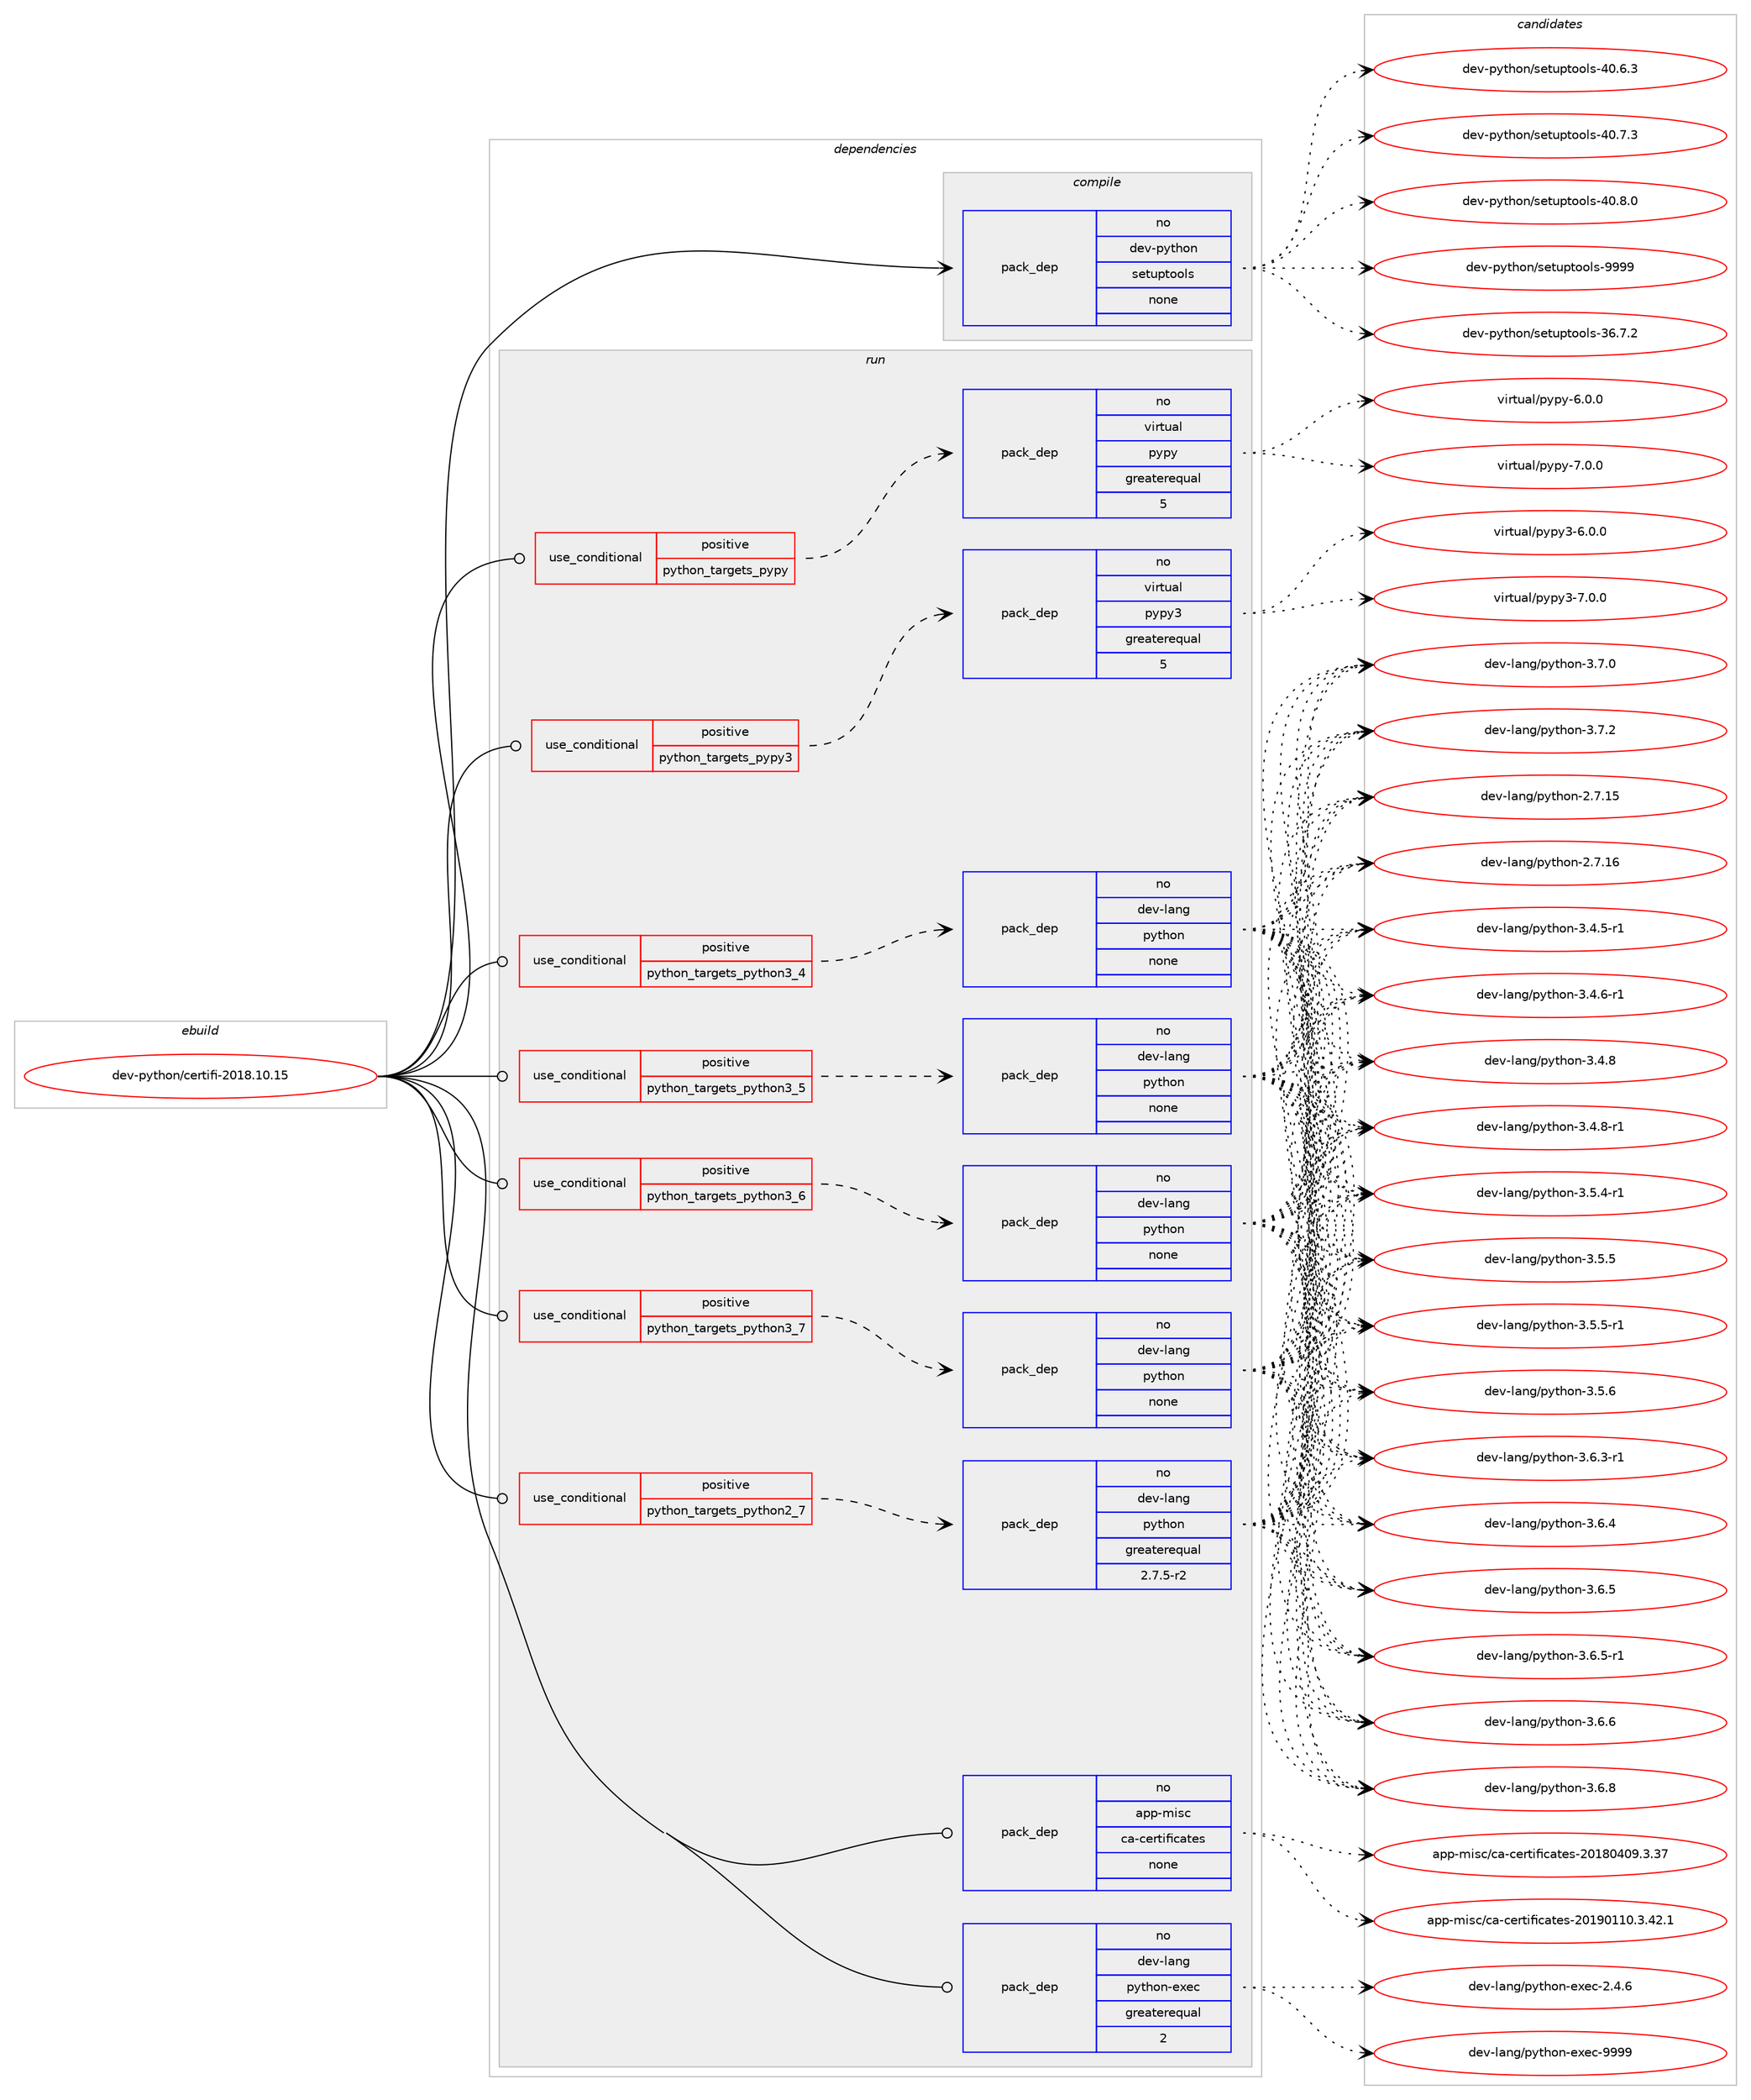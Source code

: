 digraph prolog {

# *************
# Graph options
# *************

newrank=true;
concentrate=true;
compound=true;
graph [rankdir=LR,fontname=Helvetica,fontsize=10,ranksep=1.5];#, ranksep=2.5, nodesep=0.2];
edge  [arrowhead=vee];
node  [fontname=Helvetica,fontsize=10];

# **********
# The ebuild
# **********

subgraph cluster_leftcol {
color=gray;
rank=same;
label=<<i>ebuild</i>>;
id [label="dev-python/certifi-2018.10.15", color=red, width=4, href="../dev-python/certifi-2018.10.15.svg"];
}

# ****************
# The dependencies
# ****************

subgraph cluster_midcol {
color=gray;
label=<<i>dependencies</i>>;
subgraph cluster_compile {
fillcolor="#eeeeee";
style=filled;
label=<<i>compile</i>>;
subgraph pack1007345 {
dependency1402721 [label=<<TABLE BORDER="0" CELLBORDER="1" CELLSPACING="0" CELLPADDING="4" WIDTH="220"><TR><TD ROWSPAN="6" CELLPADDING="30">pack_dep</TD></TR><TR><TD WIDTH="110">no</TD></TR><TR><TD>dev-python</TD></TR><TR><TD>setuptools</TD></TR><TR><TD>none</TD></TR><TR><TD></TD></TR></TABLE>>, shape=none, color=blue];
}
id:e -> dependency1402721:w [weight=20,style="solid",arrowhead="vee"];
}
subgraph cluster_compileandrun {
fillcolor="#eeeeee";
style=filled;
label=<<i>compile and run</i>>;
}
subgraph cluster_run {
fillcolor="#eeeeee";
style=filled;
label=<<i>run</i>>;
subgraph cond372141 {
dependency1402722 [label=<<TABLE BORDER="0" CELLBORDER="1" CELLSPACING="0" CELLPADDING="4"><TR><TD ROWSPAN="3" CELLPADDING="10">use_conditional</TD></TR><TR><TD>positive</TD></TR><TR><TD>python_targets_pypy</TD></TR></TABLE>>, shape=none, color=red];
subgraph pack1007346 {
dependency1402723 [label=<<TABLE BORDER="0" CELLBORDER="1" CELLSPACING="0" CELLPADDING="4" WIDTH="220"><TR><TD ROWSPAN="6" CELLPADDING="30">pack_dep</TD></TR><TR><TD WIDTH="110">no</TD></TR><TR><TD>virtual</TD></TR><TR><TD>pypy</TD></TR><TR><TD>greaterequal</TD></TR><TR><TD>5</TD></TR></TABLE>>, shape=none, color=blue];
}
dependency1402722:e -> dependency1402723:w [weight=20,style="dashed",arrowhead="vee"];
}
id:e -> dependency1402722:w [weight=20,style="solid",arrowhead="odot"];
subgraph cond372142 {
dependency1402724 [label=<<TABLE BORDER="0" CELLBORDER="1" CELLSPACING="0" CELLPADDING="4"><TR><TD ROWSPAN="3" CELLPADDING="10">use_conditional</TD></TR><TR><TD>positive</TD></TR><TR><TD>python_targets_pypy3</TD></TR></TABLE>>, shape=none, color=red];
subgraph pack1007347 {
dependency1402725 [label=<<TABLE BORDER="0" CELLBORDER="1" CELLSPACING="0" CELLPADDING="4" WIDTH="220"><TR><TD ROWSPAN="6" CELLPADDING="30">pack_dep</TD></TR><TR><TD WIDTH="110">no</TD></TR><TR><TD>virtual</TD></TR><TR><TD>pypy3</TD></TR><TR><TD>greaterequal</TD></TR><TR><TD>5</TD></TR></TABLE>>, shape=none, color=blue];
}
dependency1402724:e -> dependency1402725:w [weight=20,style="dashed",arrowhead="vee"];
}
id:e -> dependency1402724:w [weight=20,style="solid",arrowhead="odot"];
subgraph cond372143 {
dependency1402726 [label=<<TABLE BORDER="0" CELLBORDER="1" CELLSPACING="0" CELLPADDING="4"><TR><TD ROWSPAN="3" CELLPADDING="10">use_conditional</TD></TR><TR><TD>positive</TD></TR><TR><TD>python_targets_python2_7</TD></TR></TABLE>>, shape=none, color=red];
subgraph pack1007348 {
dependency1402727 [label=<<TABLE BORDER="0" CELLBORDER="1" CELLSPACING="0" CELLPADDING="4" WIDTH="220"><TR><TD ROWSPAN="6" CELLPADDING="30">pack_dep</TD></TR><TR><TD WIDTH="110">no</TD></TR><TR><TD>dev-lang</TD></TR><TR><TD>python</TD></TR><TR><TD>greaterequal</TD></TR><TR><TD>2.7.5-r2</TD></TR></TABLE>>, shape=none, color=blue];
}
dependency1402726:e -> dependency1402727:w [weight=20,style="dashed",arrowhead="vee"];
}
id:e -> dependency1402726:w [weight=20,style="solid",arrowhead="odot"];
subgraph cond372144 {
dependency1402728 [label=<<TABLE BORDER="0" CELLBORDER="1" CELLSPACING="0" CELLPADDING="4"><TR><TD ROWSPAN="3" CELLPADDING="10">use_conditional</TD></TR><TR><TD>positive</TD></TR><TR><TD>python_targets_python3_4</TD></TR></TABLE>>, shape=none, color=red];
subgraph pack1007349 {
dependency1402729 [label=<<TABLE BORDER="0" CELLBORDER="1" CELLSPACING="0" CELLPADDING="4" WIDTH="220"><TR><TD ROWSPAN="6" CELLPADDING="30">pack_dep</TD></TR><TR><TD WIDTH="110">no</TD></TR><TR><TD>dev-lang</TD></TR><TR><TD>python</TD></TR><TR><TD>none</TD></TR><TR><TD></TD></TR></TABLE>>, shape=none, color=blue];
}
dependency1402728:e -> dependency1402729:w [weight=20,style="dashed",arrowhead="vee"];
}
id:e -> dependency1402728:w [weight=20,style="solid",arrowhead="odot"];
subgraph cond372145 {
dependency1402730 [label=<<TABLE BORDER="0" CELLBORDER="1" CELLSPACING="0" CELLPADDING="4"><TR><TD ROWSPAN="3" CELLPADDING="10">use_conditional</TD></TR><TR><TD>positive</TD></TR><TR><TD>python_targets_python3_5</TD></TR></TABLE>>, shape=none, color=red];
subgraph pack1007350 {
dependency1402731 [label=<<TABLE BORDER="0" CELLBORDER="1" CELLSPACING="0" CELLPADDING="4" WIDTH="220"><TR><TD ROWSPAN="6" CELLPADDING="30">pack_dep</TD></TR><TR><TD WIDTH="110">no</TD></TR><TR><TD>dev-lang</TD></TR><TR><TD>python</TD></TR><TR><TD>none</TD></TR><TR><TD></TD></TR></TABLE>>, shape=none, color=blue];
}
dependency1402730:e -> dependency1402731:w [weight=20,style="dashed",arrowhead="vee"];
}
id:e -> dependency1402730:w [weight=20,style="solid",arrowhead="odot"];
subgraph cond372146 {
dependency1402732 [label=<<TABLE BORDER="0" CELLBORDER="1" CELLSPACING="0" CELLPADDING="4"><TR><TD ROWSPAN="3" CELLPADDING="10">use_conditional</TD></TR><TR><TD>positive</TD></TR><TR><TD>python_targets_python3_6</TD></TR></TABLE>>, shape=none, color=red];
subgraph pack1007351 {
dependency1402733 [label=<<TABLE BORDER="0" CELLBORDER="1" CELLSPACING="0" CELLPADDING="4" WIDTH="220"><TR><TD ROWSPAN="6" CELLPADDING="30">pack_dep</TD></TR><TR><TD WIDTH="110">no</TD></TR><TR><TD>dev-lang</TD></TR><TR><TD>python</TD></TR><TR><TD>none</TD></TR><TR><TD></TD></TR></TABLE>>, shape=none, color=blue];
}
dependency1402732:e -> dependency1402733:w [weight=20,style="dashed",arrowhead="vee"];
}
id:e -> dependency1402732:w [weight=20,style="solid",arrowhead="odot"];
subgraph cond372147 {
dependency1402734 [label=<<TABLE BORDER="0" CELLBORDER="1" CELLSPACING="0" CELLPADDING="4"><TR><TD ROWSPAN="3" CELLPADDING="10">use_conditional</TD></TR><TR><TD>positive</TD></TR><TR><TD>python_targets_python3_7</TD></TR></TABLE>>, shape=none, color=red];
subgraph pack1007352 {
dependency1402735 [label=<<TABLE BORDER="0" CELLBORDER="1" CELLSPACING="0" CELLPADDING="4" WIDTH="220"><TR><TD ROWSPAN="6" CELLPADDING="30">pack_dep</TD></TR><TR><TD WIDTH="110">no</TD></TR><TR><TD>dev-lang</TD></TR><TR><TD>python</TD></TR><TR><TD>none</TD></TR><TR><TD></TD></TR></TABLE>>, shape=none, color=blue];
}
dependency1402734:e -> dependency1402735:w [weight=20,style="dashed",arrowhead="vee"];
}
id:e -> dependency1402734:w [weight=20,style="solid",arrowhead="odot"];
subgraph pack1007353 {
dependency1402736 [label=<<TABLE BORDER="0" CELLBORDER="1" CELLSPACING="0" CELLPADDING="4" WIDTH="220"><TR><TD ROWSPAN="6" CELLPADDING="30">pack_dep</TD></TR><TR><TD WIDTH="110">no</TD></TR><TR><TD>app-misc</TD></TR><TR><TD>ca-certificates</TD></TR><TR><TD>none</TD></TR><TR><TD></TD></TR></TABLE>>, shape=none, color=blue];
}
id:e -> dependency1402736:w [weight=20,style="solid",arrowhead="odot"];
subgraph pack1007354 {
dependency1402737 [label=<<TABLE BORDER="0" CELLBORDER="1" CELLSPACING="0" CELLPADDING="4" WIDTH="220"><TR><TD ROWSPAN="6" CELLPADDING="30">pack_dep</TD></TR><TR><TD WIDTH="110">no</TD></TR><TR><TD>dev-lang</TD></TR><TR><TD>python-exec</TD></TR><TR><TD>greaterequal</TD></TR><TR><TD>2</TD></TR></TABLE>>, shape=none, color=blue];
}
id:e -> dependency1402737:w [weight=20,style="solid",arrowhead="odot"];
}
}

# **************
# The candidates
# **************

subgraph cluster_choices {
rank=same;
color=gray;
label=<<i>candidates</i>>;

subgraph choice1007345 {
color=black;
nodesep=1;
choice100101118451121211161041111104711510111611711211611111110811545515446554650 [label="dev-python/setuptools-36.7.2", color=red, width=4,href="../dev-python/setuptools-36.7.2.svg"];
choice100101118451121211161041111104711510111611711211611111110811545524846544651 [label="dev-python/setuptools-40.6.3", color=red, width=4,href="../dev-python/setuptools-40.6.3.svg"];
choice100101118451121211161041111104711510111611711211611111110811545524846554651 [label="dev-python/setuptools-40.7.3", color=red, width=4,href="../dev-python/setuptools-40.7.3.svg"];
choice100101118451121211161041111104711510111611711211611111110811545524846564648 [label="dev-python/setuptools-40.8.0", color=red, width=4,href="../dev-python/setuptools-40.8.0.svg"];
choice10010111845112121116104111110471151011161171121161111111081154557575757 [label="dev-python/setuptools-9999", color=red, width=4,href="../dev-python/setuptools-9999.svg"];
dependency1402721:e -> choice100101118451121211161041111104711510111611711211611111110811545515446554650:w [style=dotted,weight="100"];
dependency1402721:e -> choice100101118451121211161041111104711510111611711211611111110811545524846544651:w [style=dotted,weight="100"];
dependency1402721:e -> choice100101118451121211161041111104711510111611711211611111110811545524846554651:w [style=dotted,weight="100"];
dependency1402721:e -> choice100101118451121211161041111104711510111611711211611111110811545524846564648:w [style=dotted,weight="100"];
dependency1402721:e -> choice10010111845112121116104111110471151011161171121161111111081154557575757:w [style=dotted,weight="100"];
}
subgraph choice1007346 {
color=black;
nodesep=1;
choice1181051141161179710847112121112121455446484648 [label="virtual/pypy-6.0.0", color=red, width=4,href="../virtual/pypy-6.0.0.svg"];
choice1181051141161179710847112121112121455546484648 [label="virtual/pypy-7.0.0", color=red, width=4,href="../virtual/pypy-7.0.0.svg"];
dependency1402723:e -> choice1181051141161179710847112121112121455446484648:w [style=dotted,weight="100"];
dependency1402723:e -> choice1181051141161179710847112121112121455546484648:w [style=dotted,weight="100"];
}
subgraph choice1007347 {
color=black;
nodesep=1;
choice118105114116117971084711212111212151455446484648 [label="virtual/pypy3-6.0.0", color=red, width=4,href="../virtual/pypy3-6.0.0.svg"];
choice118105114116117971084711212111212151455546484648 [label="virtual/pypy3-7.0.0", color=red, width=4,href="../virtual/pypy3-7.0.0.svg"];
dependency1402725:e -> choice118105114116117971084711212111212151455446484648:w [style=dotted,weight="100"];
dependency1402725:e -> choice118105114116117971084711212111212151455546484648:w [style=dotted,weight="100"];
}
subgraph choice1007348 {
color=black;
nodesep=1;
choice10010111845108971101034711212111610411111045504655464953 [label="dev-lang/python-2.7.15", color=red, width=4,href="../dev-lang/python-2.7.15.svg"];
choice10010111845108971101034711212111610411111045504655464954 [label="dev-lang/python-2.7.16", color=red, width=4,href="../dev-lang/python-2.7.16.svg"];
choice1001011184510897110103471121211161041111104551465246534511449 [label="dev-lang/python-3.4.5-r1", color=red, width=4,href="../dev-lang/python-3.4.5-r1.svg"];
choice1001011184510897110103471121211161041111104551465246544511449 [label="dev-lang/python-3.4.6-r1", color=red, width=4,href="../dev-lang/python-3.4.6-r1.svg"];
choice100101118451089711010347112121116104111110455146524656 [label="dev-lang/python-3.4.8", color=red, width=4,href="../dev-lang/python-3.4.8.svg"];
choice1001011184510897110103471121211161041111104551465246564511449 [label="dev-lang/python-3.4.8-r1", color=red, width=4,href="../dev-lang/python-3.4.8-r1.svg"];
choice1001011184510897110103471121211161041111104551465346524511449 [label="dev-lang/python-3.5.4-r1", color=red, width=4,href="../dev-lang/python-3.5.4-r1.svg"];
choice100101118451089711010347112121116104111110455146534653 [label="dev-lang/python-3.5.5", color=red, width=4,href="../dev-lang/python-3.5.5.svg"];
choice1001011184510897110103471121211161041111104551465346534511449 [label="dev-lang/python-3.5.5-r1", color=red, width=4,href="../dev-lang/python-3.5.5-r1.svg"];
choice100101118451089711010347112121116104111110455146534654 [label="dev-lang/python-3.5.6", color=red, width=4,href="../dev-lang/python-3.5.6.svg"];
choice1001011184510897110103471121211161041111104551465446514511449 [label="dev-lang/python-3.6.3-r1", color=red, width=4,href="../dev-lang/python-3.6.3-r1.svg"];
choice100101118451089711010347112121116104111110455146544652 [label="dev-lang/python-3.6.4", color=red, width=4,href="../dev-lang/python-3.6.4.svg"];
choice100101118451089711010347112121116104111110455146544653 [label="dev-lang/python-3.6.5", color=red, width=4,href="../dev-lang/python-3.6.5.svg"];
choice1001011184510897110103471121211161041111104551465446534511449 [label="dev-lang/python-3.6.5-r1", color=red, width=4,href="../dev-lang/python-3.6.5-r1.svg"];
choice100101118451089711010347112121116104111110455146544654 [label="dev-lang/python-3.6.6", color=red, width=4,href="../dev-lang/python-3.6.6.svg"];
choice100101118451089711010347112121116104111110455146544656 [label="dev-lang/python-3.6.8", color=red, width=4,href="../dev-lang/python-3.6.8.svg"];
choice100101118451089711010347112121116104111110455146554648 [label="dev-lang/python-3.7.0", color=red, width=4,href="../dev-lang/python-3.7.0.svg"];
choice100101118451089711010347112121116104111110455146554650 [label="dev-lang/python-3.7.2", color=red, width=4,href="../dev-lang/python-3.7.2.svg"];
dependency1402727:e -> choice10010111845108971101034711212111610411111045504655464953:w [style=dotted,weight="100"];
dependency1402727:e -> choice10010111845108971101034711212111610411111045504655464954:w [style=dotted,weight="100"];
dependency1402727:e -> choice1001011184510897110103471121211161041111104551465246534511449:w [style=dotted,weight="100"];
dependency1402727:e -> choice1001011184510897110103471121211161041111104551465246544511449:w [style=dotted,weight="100"];
dependency1402727:e -> choice100101118451089711010347112121116104111110455146524656:w [style=dotted,weight="100"];
dependency1402727:e -> choice1001011184510897110103471121211161041111104551465246564511449:w [style=dotted,weight="100"];
dependency1402727:e -> choice1001011184510897110103471121211161041111104551465346524511449:w [style=dotted,weight="100"];
dependency1402727:e -> choice100101118451089711010347112121116104111110455146534653:w [style=dotted,weight="100"];
dependency1402727:e -> choice1001011184510897110103471121211161041111104551465346534511449:w [style=dotted,weight="100"];
dependency1402727:e -> choice100101118451089711010347112121116104111110455146534654:w [style=dotted,weight="100"];
dependency1402727:e -> choice1001011184510897110103471121211161041111104551465446514511449:w [style=dotted,weight="100"];
dependency1402727:e -> choice100101118451089711010347112121116104111110455146544652:w [style=dotted,weight="100"];
dependency1402727:e -> choice100101118451089711010347112121116104111110455146544653:w [style=dotted,weight="100"];
dependency1402727:e -> choice1001011184510897110103471121211161041111104551465446534511449:w [style=dotted,weight="100"];
dependency1402727:e -> choice100101118451089711010347112121116104111110455146544654:w [style=dotted,weight="100"];
dependency1402727:e -> choice100101118451089711010347112121116104111110455146544656:w [style=dotted,weight="100"];
dependency1402727:e -> choice100101118451089711010347112121116104111110455146554648:w [style=dotted,weight="100"];
dependency1402727:e -> choice100101118451089711010347112121116104111110455146554650:w [style=dotted,weight="100"];
}
subgraph choice1007349 {
color=black;
nodesep=1;
choice10010111845108971101034711212111610411111045504655464953 [label="dev-lang/python-2.7.15", color=red, width=4,href="../dev-lang/python-2.7.15.svg"];
choice10010111845108971101034711212111610411111045504655464954 [label="dev-lang/python-2.7.16", color=red, width=4,href="../dev-lang/python-2.7.16.svg"];
choice1001011184510897110103471121211161041111104551465246534511449 [label="dev-lang/python-3.4.5-r1", color=red, width=4,href="../dev-lang/python-3.4.5-r1.svg"];
choice1001011184510897110103471121211161041111104551465246544511449 [label="dev-lang/python-3.4.6-r1", color=red, width=4,href="../dev-lang/python-3.4.6-r1.svg"];
choice100101118451089711010347112121116104111110455146524656 [label="dev-lang/python-3.4.8", color=red, width=4,href="../dev-lang/python-3.4.8.svg"];
choice1001011184510897110103471121211161041111104551465246564511449 [label="dev-lang/python-3.4.8-r1", color=red, width=4,href="../dev-lang/python-3.4.8-r1.svg"];
choice1001011184510897110103471121211161041111104551465346524511449 [label="dev-lang/python-3.5.4-r1", color=red, width=4,href="../dev-lang/python-3.5.4-r1.svg"];
choice100101118451089711010347112121116104111110455146534653 [label="dev-lang/python-3.5.5", color=red, width=4,href="../dev-lang/python-3.5.5.svg"];
choice1001011184510897110103471121211161041111104551465346534511449 [label="dev-lang/python-3.5.5-r1", color=red, width=4,href="../dev-lang/python-3.5.5-r1.svg"];
choice100101118451089711010347112121116104111110455146534654 [label="dev-lang/python-3.5.6", color=red, width=4,href="../dev-lang/python-3.5.6.svg"];
choice1001011184510897110103471121211161041111104551465446514511449 [label="dev-lang/python-3.6.3-r1", color=red, width=4,href="../dev-lang/python-3.6.3-r1.svg"];
choice100101118451089711010347112121116104111110455146544652 [label="dev-lang/python-3.6.4", color=red, width=4,href="../dev-lang/python-3.6.4.svg"];
choice100101118451089711010347112121116104111110455146544653 [label="dev-lang/python-3.6.5", color=red, width=4,href="../dev-lang/python-3.6.5.svg"];
choice1001011184510897110103471121211161041111104551465446534511449 [label="dev-lang/python-3.6.5-r1", color=red, width=4,href="../dev-lang/python-3.6.5-r1.svg"];
choice100101118451089711010347112121116104111110455146544654 [label="dev-lang/python-3.6.6", color=red, width=4,href="../dev-lang/python-3.6.6.svg"];
choice100101118451089711010347112121116104111110455146544656 [label="dev-lang/python-3.6.8", color=red, width=4,href="../dev-lang/python-3.6.8.svg"];
choice100101118451089711010347112121116104111110455146554648 [label="dev-lang/python-3.7.0", color=red, width=4,href="../dev-lang/python-3.7.0.svg"];
choice100101118451089711010347112121116104111110455146554650 [label="dev-lang/python-3.7.2", color=red, width=4,href="../dev-lang/python-3.7.2.svg"];
dependency1402729:e -> choice10010111845108971101034711212111610411111045504655464953:w [style=dotted,weight="100"];
dependency1402729:e -> choice10010111845108971101034711212111610411111045504655464954:w [style=dotted,weight="100"];
dependency1402729:e -> choice1001011184510897110103471121211161041111104551465246534511449:w [style=dotted,weight="100"];
dependency1402729:e -> choice1001011184510897110103471121211161041111104551465246544511449:w [style=dotted,weight="100"];
dependency1402729:e -> choice100101118451089711010347112121116104111110455146524656:w [style=dotted,weight="100"];
dependency1402729:e -> choice1001011184510897110103471121211161041111104551465246564511449:w [style=dotted,weight="100"];
dependency1402729:e -> choice1001011184510897110103471121211161041111104551465346524511449:w [style=dotted,weight="100"];
dependency1402729:e -> choice100101118451089711010347112121116104111110455146534653:w [style=dotted,weight="100"];
dependency1402729:e -> choice1001011184510897110103471121211161041111104551465346534511449:w [style=dotted,weight="100"];
dependency1402729:e -> choice100101118451089711010347112121116104111110455146534654:w [style=dotted,weight="100"];
dependency1402729:e -> choice1001011184510897110103471121211161041111104551465446514511449:w [style=dotted,weight="100"];
dependency1402729:e -> choice100101118451089711010347112121116104111110455146544652:w [style=dotted,weight="100"];
dependency1402729:e -> choice100101118451089711010347112121116104111110455146544653:w [style=dotted,weight="100"];
dependency1402729:e -> choice1001011184510897110103471121211161041111104551465446534511449:w [style=dotted,weight="100"];
dependency1402729:e -> choice100101118451089711010347112121116104111110455146544654:w [style=dotted,weight="100"];
dependency1402729:e -> choice100101118451089711010347112121116104111110455146544656:w [style=dotted,weight="100"];
dependency1402729:e -> choice100101118451089711010347112121116104111110455146554648:w [style=dotted,weight="100"];
dependency1402729:e -> choice100101118451089711010347112121116104111110455146554650:w [style=dotted,weight="100"];
}
subgraph choice1007350 {
color=black;
nodesep=1;
choice10010111845108971101034711212111610411111045504655464953 [label="dev-lang/python-2.7.15", color=red, width=4,href="../dev-lang/python-2.7.15.svg"];
choice10010111845108971101034711212111610411111045504655464954 [label="dev-lang/python-2.7.16", color=red, width=4,href="../dev-lang/python-2.7.16.svg"];
choice1001011184510897110103471121211161041111104551465246534511449 [label="dev-lang/python-3.4.5-r1", color=red, width=4,href="../dev-lang/python-3.4.5-r1.svg"];
choice1001011184510897110103471121211161041111104551465246544511449 [label="dev-lang/python-3.4.6-r1", color=red, width=4,href="../dev-lang/python-3.4.6-r1.svg"];
choice100101118451089711010347112121116104111110455146524656 [label="dev-lang/python-3.4.8", color=red, width=4,href="../dev-lang/python-3.4.8.svg"];
choice1001011184510897110103471121211161041111104551465246564511449 [label="dev-lang/python-3.4.8-r1", color=red, width=4,href="../dev-lang/python-3.4.8-r1.svg"];
choice1001011184510897110103471121211161041111104551465346524511449 [label="dev-lang/python-3.5.4-r1", color=red, width=4,href="../dev-lang/python-3.5.4-r1.svg"];
choice100101118451089711010347112121116104111110455146534653 [label="dev-lang/python-3.5.5", color=red, width=4,href="../dev-lang/python-3.5.5.svg"];
choice1001011184510897110103471121211161041111104551465346534511449 [label="dev-lang/python-3.5.5-r1", color=red, width=4,href="../dev-lang/python-3.5.5-r1.svg"];
choice100101118451089711010347112121116104111110455146534654 [label="dev-lang/python-3.5.6", color=red, width=4,href="../dev-lang/python-3.5.6.svg"];
choice1001011184510897110103471121211161041111104551465446514511449 [label="dev-lang/python-3.6.3-r1", color=red, width=4,href="../dev-lang/python-3.6.3-r1.svg"];
choice100101118451089711010347112121116104111110455146544652 [label="dev-lang/python-3.6.4", color=red, width=4,href="../dev-lang/python-3.6.4.svg"];
choice100101118451089711010347112121116104111110455146544653 [label="dev-lang/python-3.6.5", color=red, width=4,href="../dev-lang/python-3.6.5.svg"];
choice1001011184510897110103471121211161041111104551465446534511449 [label="dev-lang/python-3.6.5-r1", color=red, width=4,href="../dev-lang/python-3.6.5-r1.svg"];
choice100101118451089711010347112121116104111110455146544654 [label="dev-lang/python-3.6.6", color=red, width=4,href="../dev-lang/python-3.6.6.svg"];
choice100101118451089711010347112121116104111110455146544656 [label="dev-lang/python-3.6.8", color=red, width=4,href="../dev-lang/python-3.6.8.svg"];
choice100101118451089711010347112121116104111110455146554648 [label="dev-lang/python-3.7.0", color=red, width=4,href="../dev-lang/python-3.7.0.svg"];
choice100101118451089711010347112121116104111110455146554650 [label="dev-lang/python-3.7.2", color=red, width=4,href="../dev-lang/python-3.7.2.svg"];
dependency1402731:e -> choice10010111845108971101034711212111610411111045504655464953:w [style=dotted,weight="100"];
dependency1402731:e -> choice10010111845108971101034711212111610411111045504655464954:w [style=dotted,weight="100"];
dependency1402731:e -> choice1001011184510897110103471121211161041111104551465246534511449:w [style=dotted,weight="100"];
dependency1402731:e -> choice1001011184510897110103471121211161041111104551465246544511449:w [style=dotted,weight="100"];
dependency1402731:e -> choice100101118451089711010347112121116104111110455146524656:w [style=dotted,weight="100"];
dependency1402731:e -> choice1001011184510897110103471121211161041111104551465246564511449:w [style=dotted,weight="100"];
dependency1402731:e -> choice1001011184510897110103471121211161041111104551465346524511449:w [style=dotted,weight="100"];
dependency1402731:e -> choice100101118451089711010347112121116104111110455146534653:w [style=dotted,weight="100"];
dependency1402731:e -> choice1001011184510897110103471121211161041111104551465346534511449:w [style=dotted,weight="100"];
dependency1402731:e -> choice100101118451089711010347112121116104111110455146534654:w [style=dotted,weight="100"];
dependency1402731:e -> choice1001011184510897110103471121211161041111104551465446514511449:w [style=dotted,weight="100"];
dependency1402731:e -> choice100101118451089711010347112121116104111110455146544652:w [style=dotted,weight="100"];
dependency1402731:e -> choice100101118451089711010347112121116104111110455146544653:w [style=dotted,weight="100"];
dependency1402731:e -> choice1001011184510897110103471121211161041111104551465446534511449:w [style=dotted,weight="100"];
dependency1402731:e -> choice100101118451089711010347112121116104111110455146544654:w [style=dotted,weight="100"];
dependency1402731:e -> choice100101118451089711010347112121116104111110455146544656:w [style=dotted,weight="100"];
dependency1402731:e -> choice100101118451089711010347112121116104111110455146554648:w [style=dotted,weight="100"];
dependency1402731:e -> choice100101118451089711010347112121116104111110455146554650:w [style=dotted,weight="100"];
}
subgraph choice1007351 {
color=black;
nodesep=1;
choice10010111845108971101034711212111610411111045504655464953 [label="dev-lang/python-2.7.15", color=red, width=4,href="../dev-lang/python-2.7.15.svg"];
choice10010111845108971101034711212111610411111045504655464954 [label="dev-lang/python-2.7.16", color=red, width=4,href="../dev-lang/python-2.7.16.svg"];
choice1001011184510897110103471121211161041111104551465246534511449 [label="dev-lang/python-3.4.5-r1", color=red, width=4,href="../dev-lang/python-3.4.5-r1.svg"];
choice1001011184510897110103471121211161041111104551465246544511449 [label="dev-lang/python-3.4.6-r1", color=red, width=4,href="../dev-lang/python-3.4.6-r1.svg"];
choice100101118451089711010347112121116104111110455146524656 [label="dev-lang/python-3.4.8", color=red, width=4,href="../dev-lang/python-3.4.8.svg"];
choice1001011184510897110103471121211161041111104551465246564511449 [label="dev-lang/python-3.4.8-r1", color=red, width=4,href="../dev-lang/python-3.4.8-r1.svg"];
choice1001011184510897110103471121211161041111104551465346524511449 [label="dev-lang/python-3.5.4-r1", color=red, width=4,href="../dev-lang/python-3.5.4-r1.svg"];
choice100101118451089711010347112121116104111110455146534653 [label="dev-lang/python-3.5.5", color=red, width=4,href="../dev-lang/python-3.5.5.svg"];
choice1001011184510897110103471121211161041111104551465346534511449 [label="dev-lang/python-3.5.5-r1", color=red, width=4,href="../dev-lang/python-3.5.5-r1.svg"];
choice100101118451089711010347112121116104111110455146534654 [label="dev-lang/python-3.5.6", color=red, width=4,href="../dev-lang/python-3.5.6.svg"];
choice1001011184510897110103471121211161041111104551465446514511449 [label="dev-lang/python-3.6.3-r1", color=red, width=4,href="../dev-lang/python-3.6.3-r1.svg"];
choice100101118451089711010347112121116104111110455146544652 [label="dev-lang/python-3.6.4", color=red, width=4,href="../dev-lang/python-3.6.4.svg"];
choice100101118451089711010347112121116104111110455146544653 [label="dev-lang/python-3.6.5", color=red, width=4,href="../dev-lang/python-3.6.5.svg"];
choice1001011184510897110103471121211161041111104551465446534511449 [label="dev-lang/python-3.6.5-r1", color=red, width=4,href="../dev-lang/python-3.6.5-r1.svg"];
choice100101118451089711010347112121116104111110455146544654 [label="dev-lang/python-3.6.6", color=red, width=4,href="../dev-lang/python-3.6.6.svg"];
choice100101118451089711010347112121116104111110455146544656 [label="dev-lang/python-3.6.8", color=red, width=4,href="../dev-lang/python-3.6.8.svg"];
choice100101118451089711010347112121116104111110455146554648 [label="dev-lang/python-3.7.0", color=red, width=4,href="../dev-lang/python-3.7.0.svg"];
choice100101118451089711010347112121116104111110455146554650 [label="dev-lang/python-3.7.2", color=red, width=4,href="../dev-lang/python-3.7.2.svg"];
dependency1402733:e -> choice10010111845108971101034711212111610411111045504655464953:w [style=dotted,weight="100"];
dependency1402733:e -> choice10010111845108971101034711212111610411111045504655464954:w [style=dotted,weight="100"];
dependency1402733:e -> choice1001011184510897110103471121211161041111104551465246534511449:w [style=dotted,weight="100"];
dependency1402733:e -> choice1001011184510897110103471121211161041111104551465246544511449:w [style=dotted,weight="100"];
dependency1402733:e -> choice100101118451089711010347112121116104111110455146524656:w [style=dotted,weight="100"];
dependency1402733:e -> choice1001011184510897110103471121211161041111104551465246564511449:w [style=dotted,weight="100"];
dependency1402733:e -> choice1001011184510897110103471121211161041111104551465346524511449:w [style=dotted,weight="100"];
dependency1402733:e -> choice100101118451089711010347112121116104111110455146534653:w [style=dotted,weight="100"];
dependency1402733:e -> choice1001011184510897110103471121211161041111104551465346534511449:w [style=dotted,weight="100"];
dependency1402733:e -> choice100101118451089711010347112121116104111110455146534654:w [style=dotted,weight="100"];
dependency1402733:e -> choice1001011184510897110103471121211161041111104551465446514511449:w [style=dotted,weight="100"];
dependency1402733:e -> choice100101118451089711010347112121116104111110455146544652:w [style=dotted,weight="100"];
dependency1402733:e -> choice100101118451089711010347112121116104111110455146544653:w [style=dotted,weight="100"];
dependency1402733:e -> choice1001011184510897110103471121211161041111104551465446534511449:w [style=dotted,weight="100"];
dependency1402733:e -> choice100101118451089711010347112121116104111110455146544654:w [style=dotted,weight="100"];
dependency1402733:e -> choice100101118451089711010347112121116104111110455146544656:w [style=dotted,weight="100"];
dependency1402733:e -> choice100101118451089711010347112121116104111110455146554648:w [style=dotted,weight="100"];
dependency1402733:e -> choice100101118451089711010347112121116104111110455146554650:w [style=dotted,weight="100"];
}
subgraph choice1007352 {
color=black;
nodesep=1;
choice10010111845108971101034711212111610411111045504655464953 [label="dev-lang/python-2.7.15", color=red, width=4,href="../dev-lang/python-2.7.15.svg"];
choice10010111845108971101034711212111610411111045504655464954 [label="dev-lang/python-2.7.16", color=red, width=4,href="../dev-lang/python-2.7.16.svg"];
choice1001011184510897110103471121211161041111104551465246534511449 [label="dev-lang/python-3.4.5-r1", color=red, width=4,href="../dev-lang/python-3.4.5-r1.svg"];
choice1001011184510897110103471121211161041111104551465246544511449 [label="dev-lang/python-3.4.6-r1", color=red, width=4,href="../dev-lang/python-3.4.6-r1.svg"];
choice100101118451089711010347112121116104111110455146524656 [label="dev-lang/python-3.4.8", color=red, width=4,href="../dev-lang/python-3.4.8.svg"];
choice1001011184510897110103471121211161041111104551465246564511449 [label="dev-lang/python-3.4.8-r1", color=red, width=4,href="../dev-lang/python-3.4.8-r1.svg"];
choice1001011184510897110103471121211161041111104551465346524511449 [label="dev-lang/python-3.5.4-r1", color=red, width=4,href="../dev-lang/python-3.5.4-r1.svg"];
choice100101118451089711010347112121116104111110455146534653 [label="dev-lang/python-3.5.5", color=red, width=4,href="../dev-lang/python-3.5.5.svg"];
choice1001011184510897110103471121211161041111104551465346534511449 [label="dev-lang/python-3.5.5-r1", color=red, width=4,href="../dev-lang/python-3.5.5-r1.svg"];
choice100101118451089711010347112121116104111110455146534654 [label="dev-lang/python-3.5.6", color=red, width=4,href="../dev-lang/python-3.5.6.svg"];
choice1001011184510897110103471121211161041111104551465446514511449 [label="dev-lang/python-3.6.3-r1", color=red, width=4,href="../dev-lang/python-3.6.3-r1.svg"];
choice100101118451089711010347112121116104111110455146544652 [label="dev-lang/python-3.6.4", color=red, width=4,href="../dev-lang/python-3.6.4.svg"];
choice100101118451089711010347112121116104111110455146544653 [label="dev-lang/python-3.6.5", color=red, width=4,href="../dev-lang/python-3.6.5.svg"];
choice1001011184510897110103471121211161041111104551465446534511449 [label="dev-lang/python-3.6.5-r1", color=red, width=4,href="../dev-lang/python-3.6.5-r1.svg"];
choice100101118451089711010347112121116104111110455146544654 [label="dev-lang/python-3.6.6", color=red, width=4,href="../dev-lang/python-3.6.6.svg"];
choice100101118451089711010347112121116104111110455146544656 [label="dev-lang/python-3.6.8", color=red, width=4,href="../dev-lang/python-3.6.8.svg"];
choice100101118451089711010347112121116104111110455146554648 [label="dev-lang/python-3.7.0", color=red, width=4,href="../dev-lang/python-3.7.0.svg"];
choice100101118451089711010347112121116104111110455146554650 [label="dev-lang/python-3.7.2", color=red, width=4,href="../dev-lang/python-3.7.2.svg"];
dependency1402735:e -> choice10010111845108971101034711212111610411111045504655464953:w [style=dotted,weight="100"];
dependency1402735:e -> choice10010111845108971101034711212111610411111045504655464954:w [style=dotted,weight="100"];
dependency1402735:e -> choice1001011184510897110103471121211161041111104551465246534511449:w [style=dotted,weight="100"];
dependency1402735:e -> choice1001011184510897110103471121211161041111104551465246544511449:w [style=dotted,weight="100"];
dependency1402735:e -> choice100101118451089711010347112121116104111110455146524656:w [style=dotted,weight="100"];
dependency1402735:e -> choice1001011184510897110103471121211161041111104551465246564511449:w [style=dotted,weight="100"];
dependency1402735:e -> choice1001011184510897110103471121211161041111104551465346524511449:w [style=dotted,weight="100"];
dependency1402735:e -> choice100101118451089711010347112121116104111110455146534653:w [style=dotted,weight="100"];
dependency1402735:e -> choice1001011184510897110103471121211161041111104551465346534511449:w [style=dotted,weight="100"];
dependency1402735:e -> choice100101118451089711010347112121116104111110455146534654:w [style=dotted,weight="100"];
dependency1402735:e -> choice1001011184510897110103471121211161041111104551465446514511449:w [style=dotted,weight="100"];
dependency1402735:e -> choice100101118451089711010347112121116104111110455146544652:w [style=dotted,weight="100"];
dependency1402735:e -> choice100101118451089711010347112121116104111110455146544653:w [style=dotted,weight="100"];
dependency1402735:e -> choice1001011184510897110103471121211161041111104551465446534511449:w [style=dotted,weight="100"];
dependency1402735:e -> choice100101118451089711010347112121116104111110455146544654:w [style=dotted,weight="100"];
dependency1402735:e -> choice100101118451089711010347112121116104111110455146544656:w [style=dotted,weight="100"];
dependency1402735:e -> choice100101118451089711010347112121116104111110455146554648:w [style=dotted,weight="100"];
dependency1402735:e -> choice100101118451089711010347112121116104111110455146554650:w [style=dotted,weight="100"];
}
subgraph choice1007353 {
color=black;
nodesep=1;
choice971121124510910511599479997459910111411610510210599971161011154550484956485248574651465155 [label="app-misc/ca-certificates-20180409.3.37", color=red, width=4,href="../app-misc/ca-certificates-20180409.3.37.svg"];
choice9711211245109105115994799974599101114116105102105999711610111545504849574849494846514652504649 [label="app-misc/ca-certificates-20190110.3.42.1", color=red, width=4,href="../app-misc/ca-certificates-20190110.3.42.1.svg"];
dependency1402736:e -> choice971121124510910511599479997459910111411610510210599971161011154550484956485248574651465155:w [style=dotted,weight="100"];
dependency1402736:e -> choice9711211245109105115994799974599101114116105102105999711610111545504849574849494846514652504649:w [style=dotted,weight="100"];
}
subgraph choice1007354 {
color=black;
nodesep=1;
choice1001011184510897110103471121211161041111104510112010199455046524654 [label="dev-lang/python-exec-2.4.6", color=red, width=4,href="../dev-lang/python-exec-2.4.6.svg"];
choice10010111845108971101034711212111610411111045101120101994557575757 [label="dev-lang/python-exec-9999", color=red, width=4,href="../dev-lang/python-exec-9999.svg"];
dependency1402737:e -> choice1001011184510897110103471121211161041111104510112010199455046524654:w [style=dotted,weight="100"];
dependency1402737:e -> choice10010111845108971101034711212111610411111045101120101994557575757:w [style=dotted,weight="100"];
}
}

}
